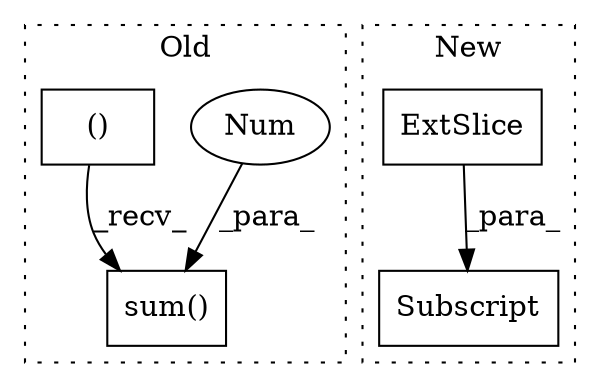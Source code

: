 digraph G {
subgraph cluster0 {
1 [label="sum()" a="75" s="4812,4875" l="61,1" shape="box"];
4 [label="Num" a="76" s="4873" l="2" shape="ellipse"];
5 [label="()" a="54" s="4823" l="6" shape="box"];
label = "Old";
style="dotted";
}
subgraph cluster1 {
2 [label="ExtSlice" a="85" s="5613" l="6" shape="box"];
3 [label="Subscript" a="63" s="5613,0" l="12,0" shape="box"];
label = "New";
style="dotted";
}
2 -> 3 [label="_para_"];
4 -> 1 [label="_para_"];
5 -> 1 [label="_recv_"];
}